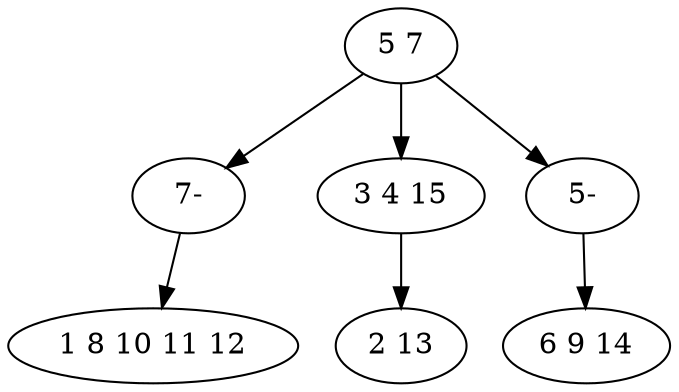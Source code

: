 digraph true_tree {
	"0" -> "6"
	"0" -> "2"
	"0" -> "5"
	"2" -> "4"
	"5" -> "3"
	"6" -> "1"
	"0" [label="5 7"];
	"1" [label="1 8 10 11 12"];
	"2" [label="3 4 15"];
	"3" [label="6 9 14"];
	"4" [label="2 13"];
	"5" [label="5-"];
	"6" [label="7-"];
}
